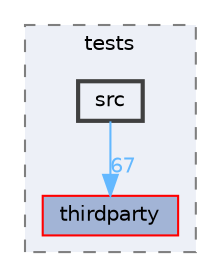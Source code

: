 digraph "C:/Dev/ezRPC/RPC/json/tests/src"
{
 // LATEX_PDF_SIZE
  bgcolor="transparent";
  edge [fontname=Helvetica,fontsize=10,labelfontname=Helvetica,labelfontsize=10];
  node [fontname=Helvetica,fontsize=10,shape=box,height=0.2,width=0.4];
  compound=true
  subgraph clusterdir_94a6021d968e647ec33e11cb06f6ba9c {
    graph [ bgcolor="#edf0f7", pencolor="grey50", label="tests", fontname=Helvetica,fontsize=10 style="filled,dashed", URL="dir_94a6021d968e647ec33e11cb06f6ba9c.html",tooltip=""]
  dir_691d8073098d1be90e3fd6f382369506 [label="thirdparty", fillcolor="#a2b4d6", color="red", style="filled", URL="dir_691d8073098d1be90e3fd6f382369506.html",tooltip=""];
  dir_c60676e8c0b8595a8774ce9f1166d2f5 [label="src", fillcolor="#edf0f7", color="grey25", style="filled,bold", URL="dir_c60676e8c0b8595a8774ce9f1166d2f5.html",tooltip=""];
  }
  dir_c60676e8c0b8595a8774ce9f1166d2f5->dir_691d8073098d1be90e3fd6f382369506 [headlabel="67", labeldistance=1.5 headhref="dir_000104_000109.html" href="dir_000104_000109.html" color="steelblue1" fontcolor="steelblue1"];
}
